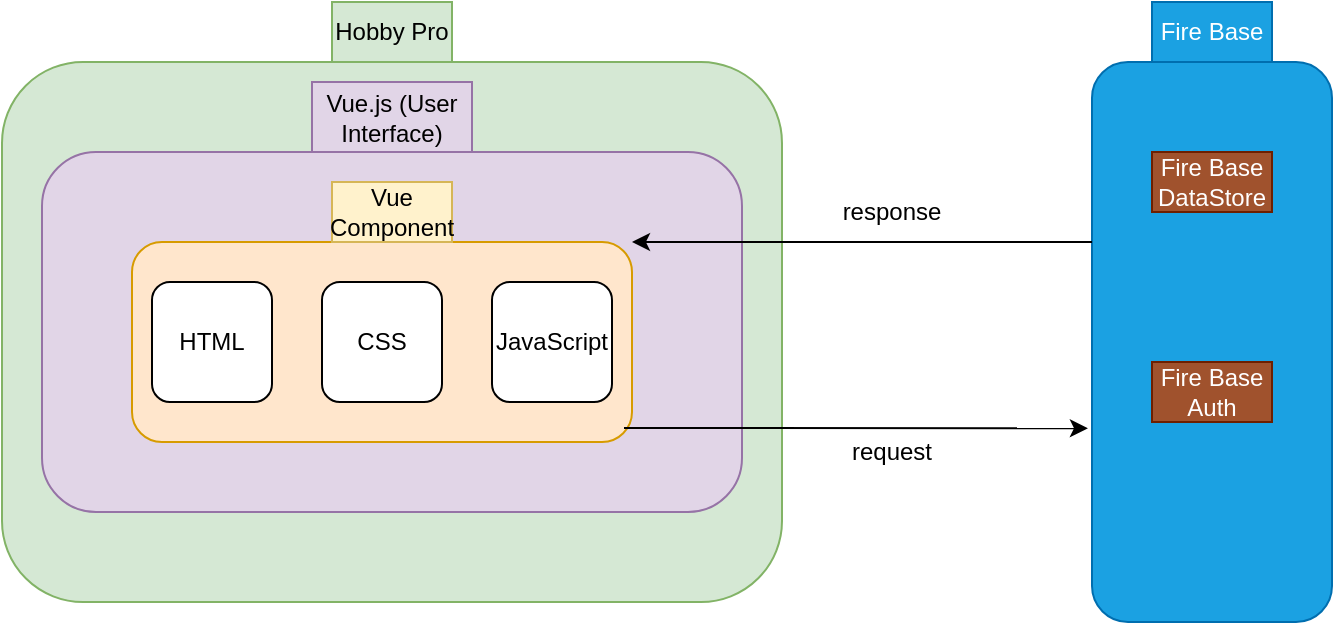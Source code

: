 <mxfile version="23.1.5" type="google">
  <diagram name="Page-1" id="wMrBdpwySFSNeQ0J9RMU">
    <mxGraphModel grid="1" page="1" gridSize="10" guides="1" tooltips="1" connect="1" arrows="1" fold="1" pageScale="1" pageWidth="850" pageHeight="1100" math="0" shadow="0">
      <root>
        <mxCell id="0" />
        <mxCell id="1" parent="0" />
        <mxCell id="WwppcEb2CmySjrDaz2Xb-1" value="" style="rounded=1;whiteSpace=wrap;html=1;fillColor=#d5e8d4;strokeColor=#82b366;" vertex="1" parent="1">
          <mxGeometry x="75" y="120" width="390" height="270" as="geometry" />
        </mxCell>
        <mxCell id="WwppcEb2CmySjrDaz2Xb-2" value="Hobby Pro" style="text;html=1;align=center;verticalAlign=middle;whiteSpace=wrap;rounded=0;fillColor=#d5e8d4;strokeColor=#82b366;" vertex="1" parent="1">
          <mxGeometry x="240" y="90" width="60" height="30" as="geometry" />
        </mxCell>
        <mxCell id="WwppcEb2CmySjrDaz2Xb-3" value="" style="rounded=1;whiteSpace=wrap;html=1;fillColor=#e1d5e7;strokeColor=#9673a6;" vertex="1" parent="1">
          <mxGeometry x="95" y="165" width="350" height="180" as="geometry" />
        </mxCell>
        <mxCell id="WwppcEb2CmySjrDaz2Xb-4" value="Vue.js (User Interface)" style="text;html=1;align=center;verticalAlign=middle;whiteSpace=wrap;rounded=0;fillColor=#e1d5e7;strokeColor=#9673a6;" vertex="1" parent="1">
          <mxGeometry x="230" y="130" width="80" height="35" as="geometry" />
        </mxCell>
        <mxCell id="Vziv--_wt-yByRZc5Zbk-1" value="" style="rounded=1;whiteSpace=wrap;html=1;fillColor=#ffe6cc;strokeColor=#d79b00;" vertex="1" parent="1">
          <mxGeometry x="140" y="210" width="250" height="100" as="geometry" />
        </mxCell>
        <mxCell id="Vziv--_wt-yByRZc5Zbk-2" value="Vue Component" style="text;html=1;align=center;verticalAlign=middle;whiteSpace=wrap;rounded=0;fillColor=#fff2cc;strokeColor=#d6b656;" vertex="1" parent="1">
          <mxGeometry x="240" y="180" width="60" height="30" as="geometry" />
        </mxCell>
        <mxCell id="Vziv--_wt-yByRZc5Zbk-3" value="HTML" style="rounded=1;whiteSpace=wrap;html=1;" vertex="1" parent="1">
          <mxGeometry x="150" y="230" width="60" height="60" as="geometry" />
        </mxCell>
        <mxCell id="Vziv--_wt-yByRZc5Zbk-4" value="CSS" style="rounded=1;whiteSpace=wrap;html=1;" vertex="1" parent="1">
          <mxGeometry x="235" y="230" width="60" height="60" as="geometry" />
        </mxCell>
        <mxCell id="Vziv--_wt-yByRZc5Zbk-5" value="JavaScript" style="rounded=1;whiteSpace=wrap;html=1;" vertex="1" parent="1">
          <mxGeometry x="320" y="230" width="60" height="60" as="geometry" />
        </mxCell>
        <mxCell id="Vziv--_wt-yByRZc5Zbk-6" value="" style="endArrow=classic;html=1;rounded=0;exitX=0.984;exitY=0.93;exitDx=0;exitDy=0;exitPerimeter=0;entryX=-0.017;entryY=0.654;entryDx=0;entryDy=0;entryPerimeter=0;" edge="1" parent="1" source="Vziv--_wt-yByRZc5Zbk-1" target="Vziv--_wt-yByRZc5Zbk-7">
          <mxGeometry width="50" height="50" relative="1" as="geometry">
            <mxPoint x="450" y="250" as="sourcePoint" />
            <mxPoint x="570" y="272.186" as="targetPoint" />
          </mxGeometry>
        </mxCell>
        <mxCell id="Vziv--_wt-yByRZc5Zbk-7" value="" style="rounded=1;whiteSpace=wrap;html=1;fillColor=#1ba1e2;fontColor=#ffffff;strokeColor=#006EAF;" vertex="1" parent="1">
          <mxGeometry x="620" y="120" width="120" height="280" as="geometry" />
        </mxCell>
        <mxCell id="Vziv--_wt-yByRZc5Zbk-8" value="Fire Base" style="text;html=1;align=center;verticalAlign=middle;whiteSpace=wrap;rounded=0;fillColor=#1ba1e2;fontColor=#ffffff;strokeColor=#006EAF;" vertex="1" parent="1">
          <mxGeometry x="650" y="90" width="60" height="30" as="geometry" />
        </mxCell>
        <mxCell id="Vziv--_wt-yByRZc5Zbk-10" value="Fire Base DataStore" style="text;html=1;align=center;verticalAlign=middle;whiteSpace=wrap;rounded=0;fillColor=#a0522d;fontColor=#ffffff;strokeColor=#6D1F00;" vertex="1" parent="1">
          <mxGeometry x="650" y="165" width="60" height="30" as="geometry" />
        </mxCell>
        <mxCell id="Vziv--_wt-yByRZc5Zbk-13" value="Fire Base&lt;br&gt;Auth" style="text;html=1;align=center;verticalAlign=middle;whiteSpace=wrap;rounded=0;fillColor=#a0522d;fontColor=#ffffff;strokeColor=#6D1F00;" vertex="1" parent="1">
          <mxGeometry x="650" y="270" width="60" height="30" as="geometry" />
        </mxCell>
        <mxCell id="Vziv--_wt-yByRZc5Zbk-14" value="" style="endArrow=classic;html=1;rounded=0;entryX=1;entryY=0;entryDx=0;entryDy=0;" edge="1" parent="1" target="Vziv--_wt-yByRZc5Zbk-1">
          <mxGeometry width="50" height="50" relative="1" as="geometry">
            <mxPoint x="620" y="210" as="sourcePoint" />
            <mxPoint x="510" y="140" as="targetPoint" />
          </mxGeometry>
        </mxCell>
        <mxCell id="Vziv--_wt-yByRZc5Zbk-15" value="response" style="text;html=1;align=center;verticalAlign=middle;whiteSpace=wrap;rounded=0;" vertex="1" parent="1">
          <mxGeometry x="490" y="180" width="60" height="30" as="geometry" />
        </mxCell>
        <mxCell id="Vziv--_wt-yByRZc5Zbk-17" value="request" style="text;html=1;align=center;verticalAlign=middle;whiteSpace=wrap;rounded=0;" vertex="1" parent="1">
          <mxGeometry x="490" y="300" width="60" height="30" as="geometry" />
        </mxCell>
      </root>
    </mxGraphModel>
  </diagram>
</mxfile>
